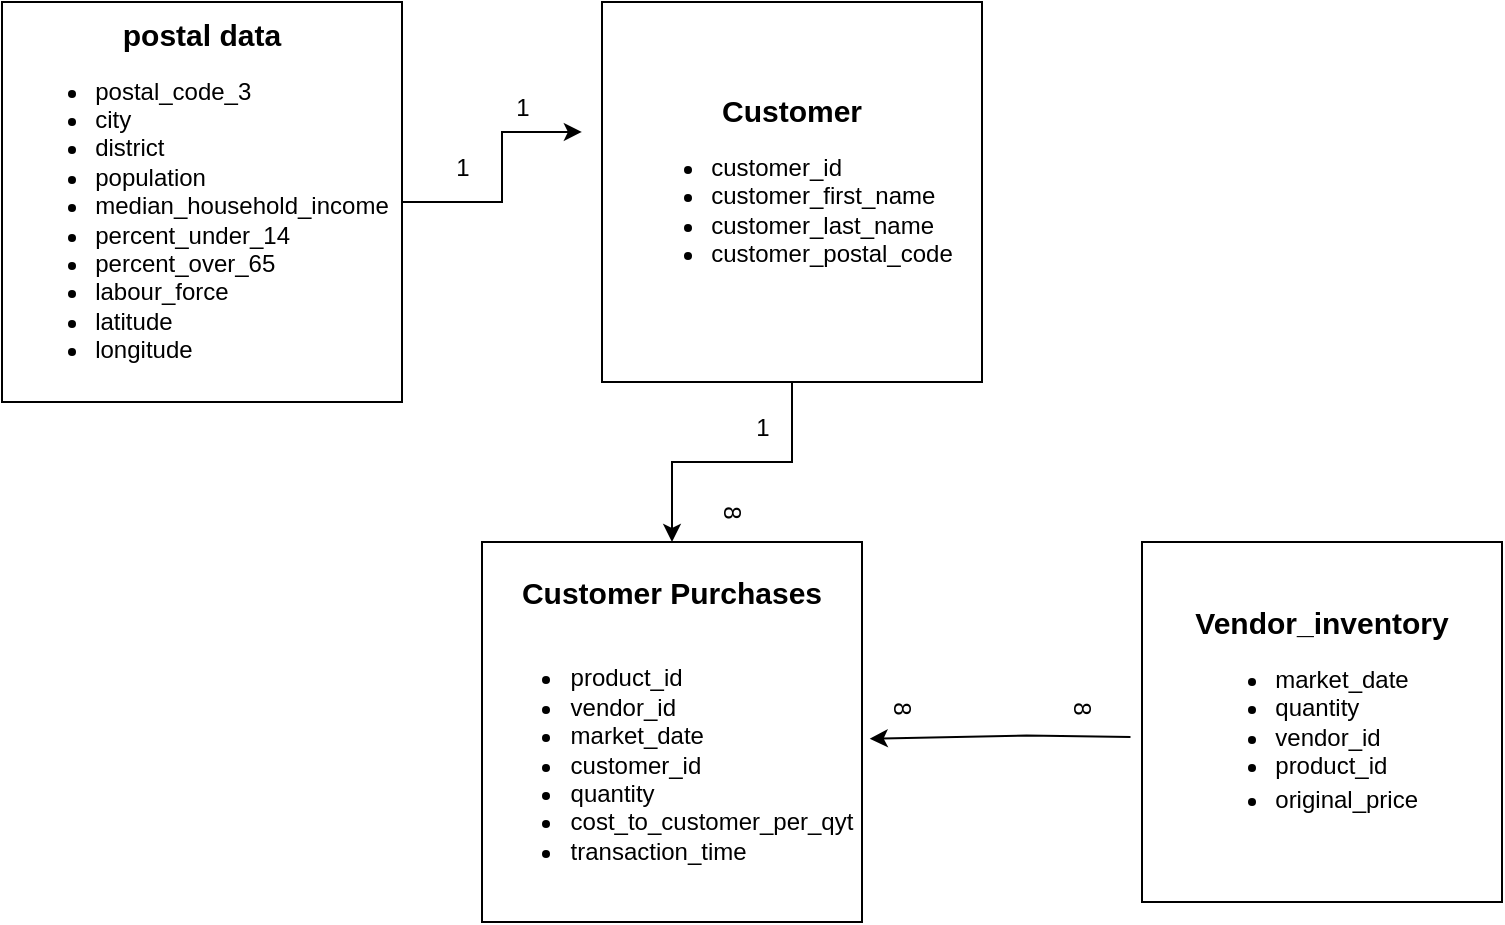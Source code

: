 <mxfile version="26.2.12">
  <diagram name="Page-1" id="2YnpZhXF6wRhozjJA7x2">
    <mxGraphModel dx="930" dy="623" grid="1" gridSize="10" guides="1" tooltips="1" connect="1" arrows="1" fold="1" page="1" pageScale="1" pageWidth="850" pageHeight="1100" math="0" shadow="0">
      <root>
        <mxCell id="0" />
        <mxCell id="1" parent="0" />
        <mxCell id="_Dt9FOxW4akybTTcinDJ-1" value="&lt;b&gt;&lt;font style=&quot;font-size: 15px;&quot;&gt;Customer Purchases&lt;/font&gt;&lt;/b&gt;&lt;div&gt;&lt;br&gt;&lt;/div&gt;&lt;div&gt;&lt;ul&gt;&lt;li style=&quot;text-align: left;&quot;&gt;product_id&lt;/li&gt;&lt;li style=&quot;text-align: left;&quot;&gt;vendor_id&lt;/li&gt;&lt;li style=&quot;text-align: left;&quot;&gt;market_date&amp;nbsp;&lt;/li&gt;&lt;li style=&quot;text-align: left;&quot;&gt;customer_id&lt;/li&gt;&lt;li style=&quot;text-align: left;&quot;&gt;quantity&lt;/li&gt;&lt;li style=&quot;text-align: left;&quot;&gt;cost_to_customer_per_qyt&lt;/li&gt;&lt;li style=&quot;text-align: left;&quot;&gt;transaction_time&lt;/li&gt;&lt;/ul&gt;&lt;/div&gt;" style="whiteSpace=wrap;html=1;aspect=fixed;" parent="1" vertex="1">
          <mxGeometry x="270" y="340" width="190" height="190" as="geometry" />
        </mxCell>
        <mxCell id="YIpYiQoGRaf6n58F6zKI-3" value="" style="edgeStyle=orthogonalEdgeStyle;rounded=0;orthogonalLoop=1;jettySize=auto;html=1;" edge="1" parent="1" source="_Dt9FOxW4akybTTcinDJ-2" target="_Dt9FOxW4akybTTcinDJ-1">
          <mxGeometry relative="1" as="geometry" />
        </mxCell>
        <mxCell id="_Dt9FOxW4akybTTcinDJ-2" value="&lt;b&gt;&lt;font style=&quot;font-size: 15px;&quot;&gt;Customer&lt;/font&gt;&lt;/b&gt;&lt;div&gt;&lt;ul&gt;&lt;li style=&quot;text-align: left;&quot;&gt;&lt;font&gt;customer_id&lt;/font&gt;&lt;/li&gt;&lt;li style=&quot;text-align: left;&quot;&gt;&lt;font&gt;customer_first_name&lt;/font&gt;&lt;/li&gt;&lt;li style=&quot;text-align: left;&quot;&gt;&lt;font&gt;customer_last_name&lt;/font&gt;&lt;/li&gt;&lt;li style=&quot;text-align: left;&quot;&gt;&lt;font&gt;customer_postal_code&lt;/font&gt;&lt;/li&gt;&lt;/ul&gt;&lt;/div&gt;" style="whiteSpace=wrap;html=1;aspect=fixed;" parent="1" vertex="1">
          <mxGeometry x="330" y="70" width="190" height="190" as="geometry" />
        </mxCell>
        <mxCell id="_Dt9FOxW4akybTTcinDJ-5" value="&lt;b&gt;&lt;font style=&quot;font-size: 15px;&quot;&gt;Vendor_inventory&lt;/font&gt;&lt;/b&gt;&lt;div&gt;&lt;ul&gt;&lt;li style=&quot;text-align: left;&quot;&gt;&lt;font&gt;market_date&lt;/font&gt;&lt;/li&gt;&lt;li style=&quot;text-align: left;&quot;&gt;&lt;font&gt;quantity&lt;/font&gt;&lt;/li&gt;&lt;li style=&quot;text-align: left;&quot;&gt;&lt;font&gt;vendor_id&lt;/font&gt;&lt;/li&gt;&lt;li style=&quot;text-align: left;&quot;&gt;product_id&lt;/li&gt;&lt;li style=&quot;text-align: left;&quot;&gt;original_price&lt;b style=&quot;background-color: transparent; color: light-dark(rgb(0, 0, 0), rgb(255, 255, 255)); font-size: 15px;&quot;&gt;&amp;nbsp;&lt;/b&gt;&lt;/li&gt;&lt;/ul&gt;&lt;/div&gt;" style="whiteSpace=wrap;html=1;aspect=fixed;" parent="1" vertex="1">
          <mxGeometry x="600" y="340" width="180" height="180" as="geometry" />
        </mxCell>
        <mxCell id="YIpYiQoGRaf6n58F6zKI-2" value="" style="edgeStyle=orthogonalEdgeStyle;rounded=0;orthogonalLoop=1;jettySize=auto;html=1;entryX=-0.053;entryY=0.342;entryDx=0;entryDy=0;entryPerimeter=0;" edge="1" parent="1" source="_Dt9FOxW4akybTTcinDJ-7" target="_Dt9FOxW4akybTTcinDJ-2">
          <mxGeometry relative="1" as="geometry">
            <mxPoint x="290" y="140" as="targetPoint" />
          </mxGeometry>
        </mxCell>
        <mxCell id="_Dt9FOxW4akybTTcinDJ-7" value="&lt;b&gt;&lt;font style=&quot;font-size: 15px;&quot;&gt;postal data&lt;/font&gt;&lt;/b&gt;&lt;div&gt;&lt;ul&gt;&lt;li style=&quot;text-align: left;&quot;&gt;&lt;font style=&quot;&quot;&gt;postal_code_3&lt;/font&gt;&lt;/li&gt;&lt;li style=&quot;text-align: left;&quot;&gt;&lt;font&gt;city&lt;/font&gt;&lt;/li&gt;&lt;li style=&quot;text-align: left;&quot;&gt;&lt;font&gt;district&lt;/font&gt;&lt;/li&gt;&lt;li style=&quot;text-align: left;&quot;&gt;&lt;font&gt;population&lt;/font&gt;&lt;/li&gt;&lt;li style=&quot;text-align: left;&quot;&gt;&lt;font&gt;median_household_incom&lt;/font&gt;&lt;font&gt;e&lt;/font&gt;&lt;/li&gt;&lt;li style=&quot;text-align: left;&quot;&gt;&lt;font style=&quot;&quot;&gt;percent_under_14&lt;/font&gt;&lt;/li&gt;&lt;li style=&quot;text-align: left;&quot;&gt;&lt;font style=&quot;&quot;&gt;percent_over_65&lt;/font&gt;&lt;/li&gt;&lt;li style=&quot;text-align: left;&quot;&gt;&lt;font style=&quot;&quot;&gt;labour_force&lt;/font&gt;&lt;/li&gt;&lt;li style=&quot;text-align: left;&quot;&gt;latitude&lt;/li&gt;&lt;li style=&quot;text-align: left;&quot;&gt;longitude&lt;/li&gt;&lt;/ul&gt;&lt;/div&gt;" style="whiteSpace=wrap;html=1;aspect=fixed;" parent="1" vertex="1">
          <mxGeometry x="30" y="70" width="200" height="200" as="geometry" />
        </mxCell>
        <mxCell id="YIpYiQoGRaf6n58F6zKI-5" value="1" style="text;html=1;align=center;verticalAlign=middle;resizable=0;points=[];autosize=1;strokeColor=none;fillColor=none;" vertex="1" parent="1">
          <mxGeometry x="245" y="138" width="30" height="30" as="geometry" />
        </mxCell>
        <mxCell id="YIpYiQoGRaf6n58F6zKI-10" value="1" style="text;html=1;align=center;verticalAlign=middle;resizable=0;points=[];autosize=1;strokeColor=none;fillColor=none;" vertex="1" parent="1">
          <mxGeometry x="275" y="108" width="30" height="30" as="geometry" />
        </mxCell>
        <mxCell id="YIpYiQoGRaf6n58F6zKI-12" value="1" style="text;html=1;align=center;verticalAlign=middle;resizable=0;points=[];autosize=1;strokeColor=none;fillColor=none;" vertex="1" parent="1">
          <mxGeometry x="395" y="268" width="30" height="30" as="geometry" />
        </mxCell>
        <mxCell id="YIpYiQoGRaf6n58F6zKI-13" value="8" style="text;html=1;align=center;verticalAlign=middle;resizable=0;points=[];autosize=1;strokeColor=none;fillColor=none;rotation=90;" vertex="1" parent="1">
          <mxGeometry x="380" y="310" width="30" height="30" as="geometry" />
        </mxCell>
        <mxCell id="YIpYiQoGRaf6n58F6zKI-15" value="8" style="text;html=1;align=center;verticalAlign=middle;resizable=0;points=[];autosize=1;strokeColor=none;fillColor=none;rotation=90;" vertex="1" parent="1">
          <mxGeometry x="555" y="408" width="30" height="30" as="geometry" />
        </mxCell>
        <mxCell id="YIpYiQoGRaf6n58F6zKI-16" value="8" style="text;html=1;align=center;verticalAlign=middle;resizable=0;points=[];autosize=1;strokeColor=none;fillColor=none;rotation=90;" vertex="1" parent="1">
          <mxGeometry x="465" y="408" width="30" height="30" as="geometry" />
        </mxCell>
        <mxCell id="YIpYiQoGRaf6n58F6zKI-18" value="" style="endArrow=classic;html=1;rounded=0;entryX=1.012;entryY=1.038;entryDx=0;entryDy=0;entryPerimeter=0;exitX=-0.032;exitY=0.542;exitDx=0;exitDy=0;exitPerimeter=0;" edge="1" parent="1" source="_Dt9FOxW4akybTTcinDJ-5" target="YIpYiQoGRaf6n58F6zKI-16">
          <mxGeometry width="50" height="50" relative="1" as="geometry">
            <mxPoint x="590" y="460" as="sourcePoint" />
            <mxPoint x="510" y="437" as="targetPoint" />
            <Array as="points">
              <mxPoint x="542.26" y="436.77" />
            </Array>
          </mxGeometry>
        </mxCell>
      </root>
    </mxGraphModel>
  </diagram>
</mxfile>
